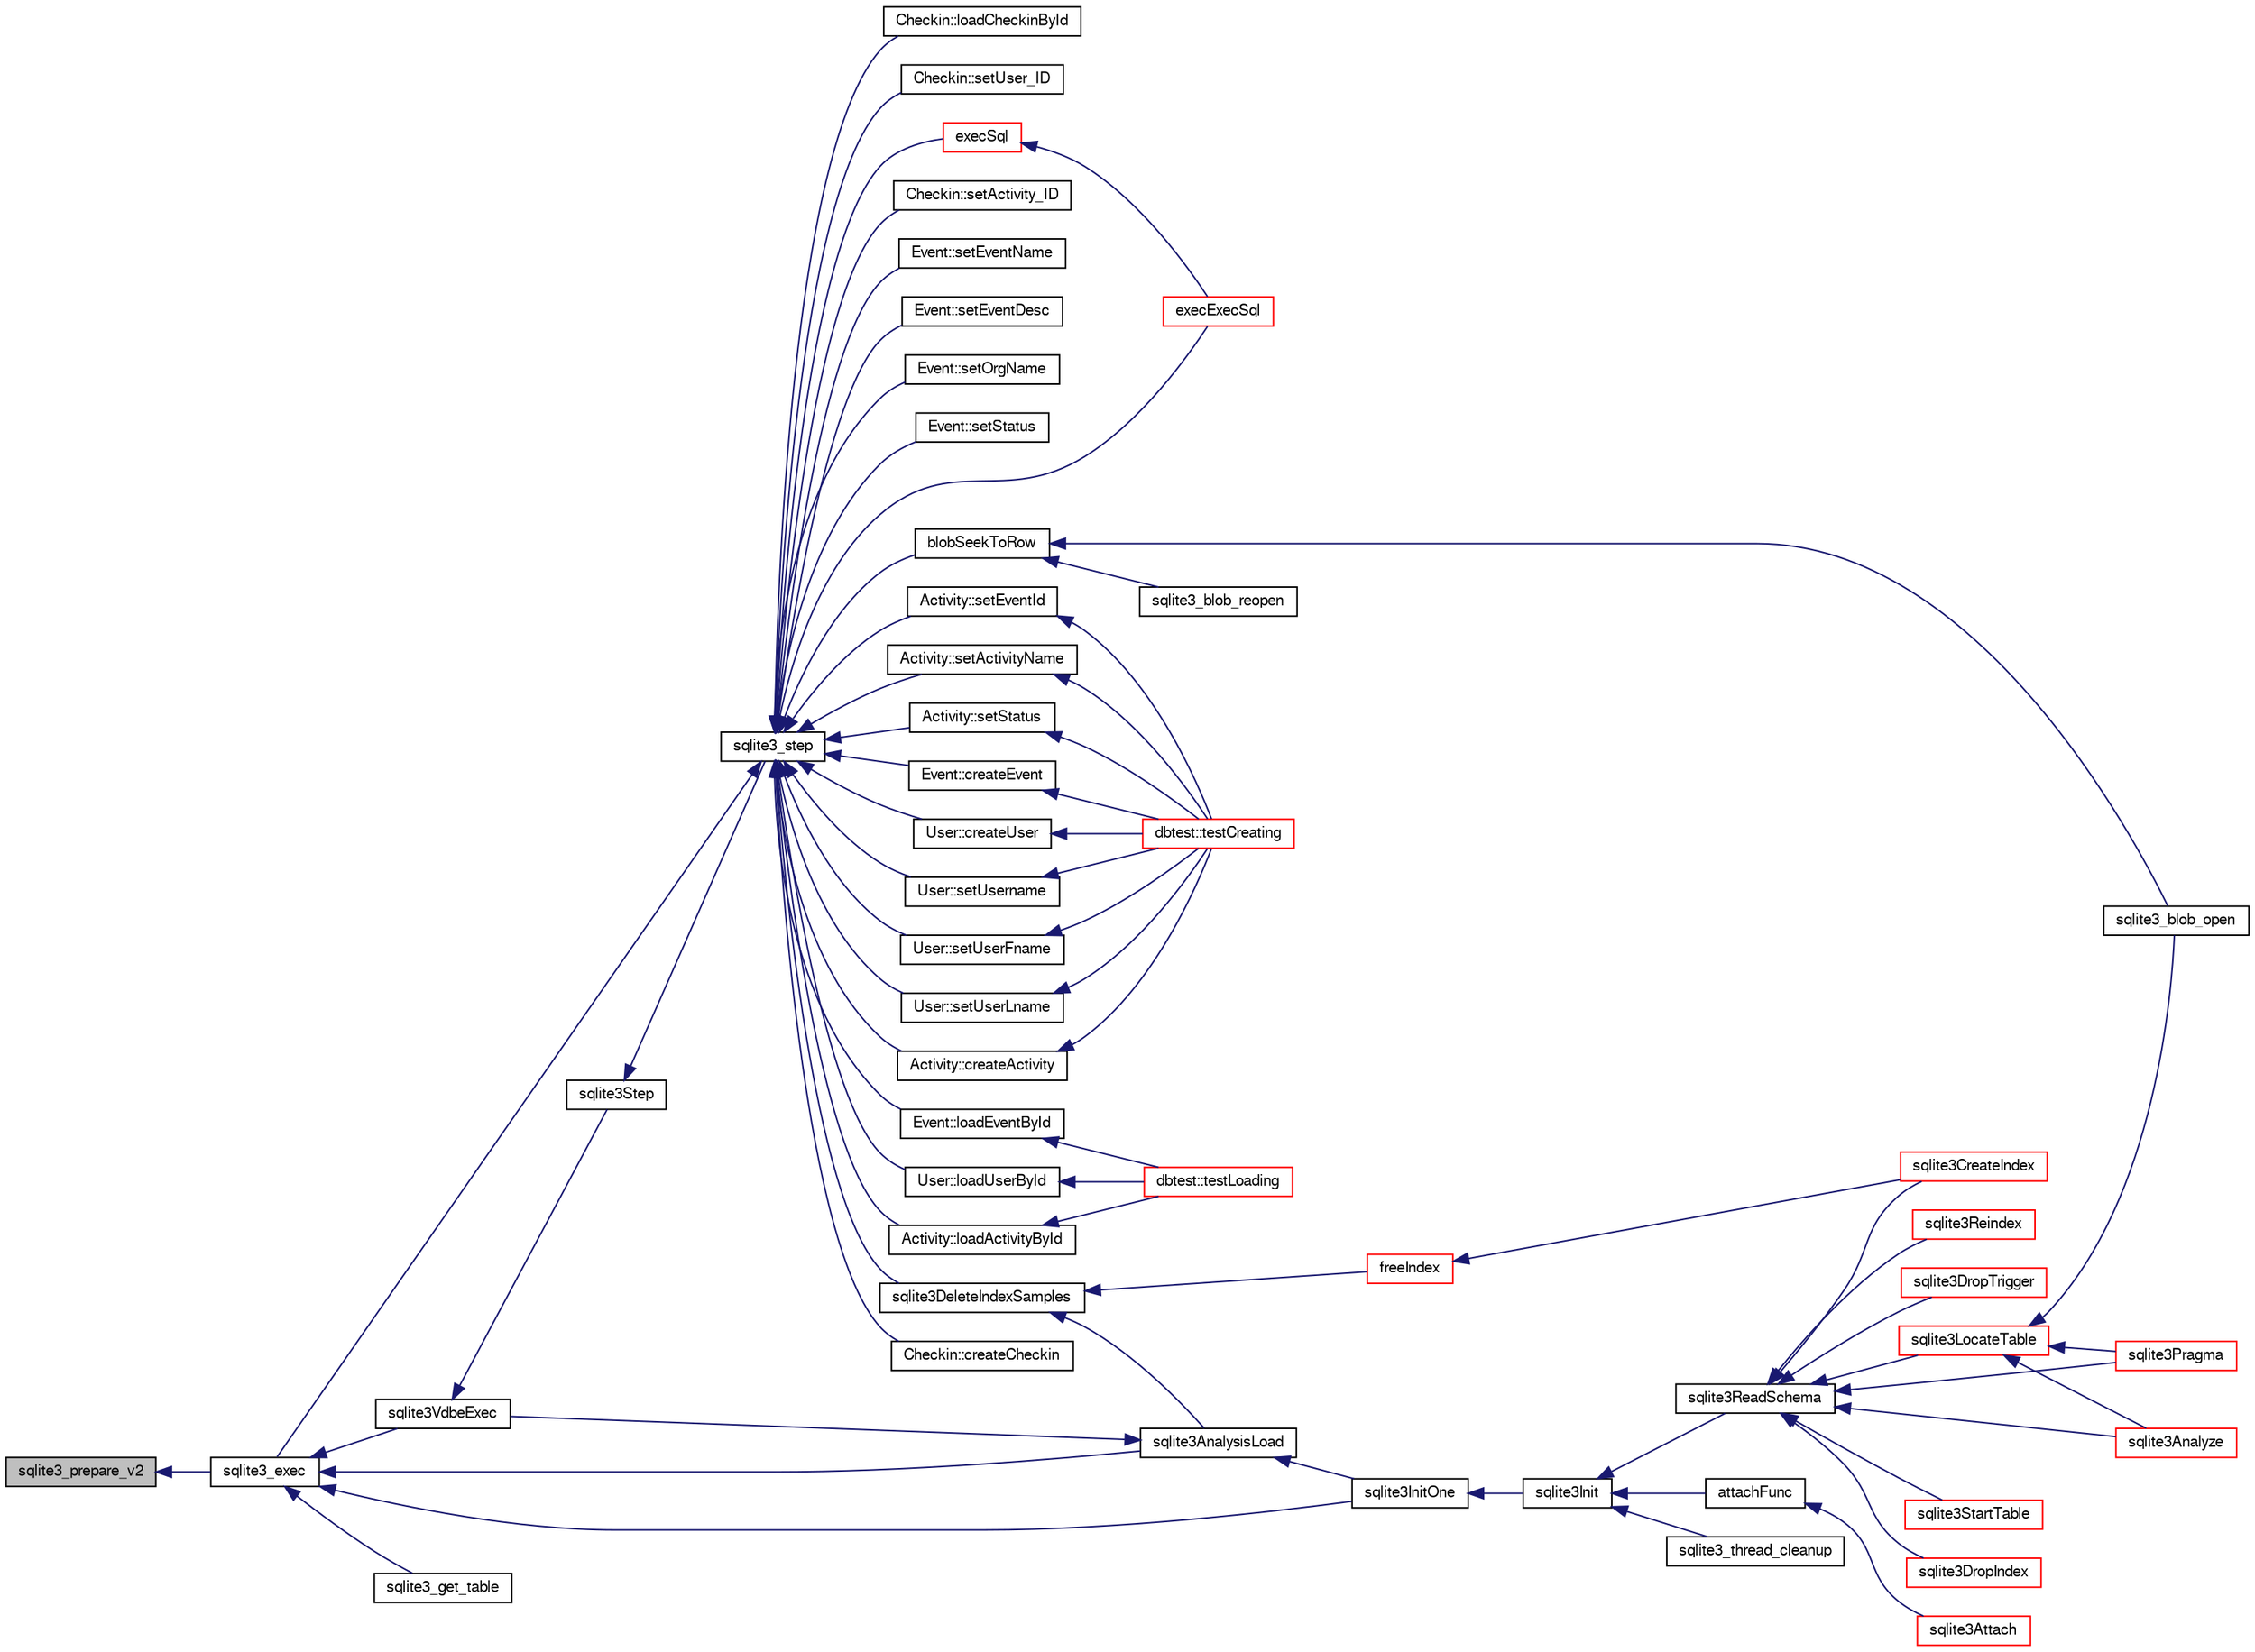 digraph "sqlite3_prepare_v2"
{
  edge [fontname="FreeSans",fontsize="10",labelfontname="FreeSans",labelfontsize="10"];
  node [fontname="FreeSans",fontsize="10",shape=record];
  rankdir="LR";
  Node360846 [label="sqlite3_prepare_v2",height=0.2,width=0.4,color="black", fillcolor="grey75", style="filled", fontcolor="black"];
  Node360846 -> Node360847 [dir="back",color="midnightblue",fontsize="10",style="solid",fontname="FreeSans"];
  Node360847 [label="sqlite3_exec",height=0.2,width=0.4,color="black", fillcolor="white", style="filled",URL="$sqlite3_8h.html#a97487ec8150e0bcc8fa392ab8f0e24db"];
  Node360847 -> Node360848 [dir="back",color="midnightblue",fontsize="10",style="solid",fontname="FreeSans"];
  Node360848 [label="sqlite3VdbeExec",height=0.2,width=0.4,color="black", fillcolor="white", style="filled",URL="$sqlite3_8c.html#a8ce40a614bdc56719c4d642b1e4dfb21"];
  Node360848 -> Node360849 [dir="back",color="midnightblue",fontsize="10",style="solid",fontname="FreeSans"];
  Node360849 [label="sqlite3Step",height=0.2,width=0.4,color="black", fillcolor="white", style="filled",URL="$sqlite3_8c.html#a3f2872e873e2758a4beedad1d5113554"];
  Node360849 -> Node360850 [dir="back",color="midnightblue",fontsize="10",style="solid",fontname="FreeSans"];
  Node360850 [label="sqlite3_step",height=0.2,width=0.4,color="black", fillcolor="white", style="filled",URL="$sqlite3_8h.html#ac1e491ce36b7471eb28387f7d3c74334"];
  Node360850 -> Node360851 [dir="back",color="midnightblue",fontsize="10",style="solid",fontname="FreeSans"];
  Node360851 [label="Activity::createActivity",height=0.2,width=0.4,color="black", fillcolor="white", style="filled",URL="$classActivity.html#a813cc5e52c14ab49b39014c134e3425b"];
  Node360851 -> Node360852 [dir="back",color="midnightblue",fontsize="10",style="solid",fontname="FreeSans"];
  Node360852 [label="dbtest::testCreating",height=0.2,width=0.4,color="red", fillcolor="white", style="filled",URL="$classdbtest.html#a8193e88a7df657069c8a6bd09c8243b7"];
  Node360850 -> Node360854 [dir="back",color="midnightblue",fontsize="10",style="solid",fontname="FreeSans"];
  Node360854 [label="Activity::loadActivityById",height=0.2,width=0.4,color="black", fillcolor="white", style="filled",URL="$classActivity.html#abe4ffb4f08a47212ebf9013259d9e7fd"];
  Node360854 -> Node360855 [dir="back",color="midnightblue",fontsize="10",style="solid",fontname="FreeSans"];
  Node360855 [label="dbtest::testLoading",height=0.2,width=0.4,color="red", fillcolor="white", style="filled",URL="$classdbtest.html#a6f98d82a2c8e2b9040848763504ddae1"];
  Node360850 -> Node360856 [dir="back",color="midnightblue",fontsize="10",style="solid",fontname="FreeSans"];
  Node360856 [label="Activity::setEventId",height=0.2,width=0.4,color="black", fillcolor="white", style="filled",URL="$classActivity.html#adb1d0fd0d08f473e068f0a4086bfa9ca"];
  Node360856 -> Node360852 [dir="back",color="midnightblue",fontsize="10",style="solid",fontname="FreeSans"];
  Node360850 -> Node360857 [dir="back",color="midnightblue",fontsize="10",style="solid",fontname="FreeSans"];
  Node360857 [label="Activity::setActivityName",height=0.2,width=0.4,color="black", fillcolor="white", style="filled",URL="$classActivity.html#a62dc3737b33915a36086f9dd26d16a81"];
  Node360857 -> Node360852 [dir="back",color="midnightblue",fontsize="10",style="solid",fontname="FreeSans"];
  Node360850 -> Node360858 [dir="back",color="midnightblue",fontsize="10",style="solid",fontname="FreeSans"];
  Node360858 [label="Activity::setStatus",height=0.2,width=0.4,color="black", fillcolor="white", style="filled",URL="$classActivity.html#af618135a7738f4d2a7ee147a8ef912ea"];
  Node360858 -> Node360852 [dir="back",color="midnightblue",fontsize="10",style="solid",fontname="FreeSans"];
  Node360850 -> Node360859 [dir="back",color="midnightblue",fontsize="10",style="solid",fontname="FreeSans"];
  Node360859 [label="Checkin::createCheckin",height=0.2,width=0.4,color="black", fillcolor="white", style="filled",URL="$classCheckin.html#a4e40acdf7fff0e607f6de4f24f3a163c"];
  Node360850 -> Node360860 [dir="back",color="midnightblue",fontsize="10",style="solid",fontname="FreeSans"];
  Node360860 [label="Checkin::loadCheckinById",height=0.2,width=0.4,color="black", fillcolor="white", style="filled",URL="$classCheckin.html#a3461f70ea6c68475225f2a07f78a21e0"];
  Node360850 -> Node360861 [dir="back",color="midnightblue",fontsize="10",style="solid",fontname="FreeSans"];
  Node360861 [label="Checkin::setUser_ID",height=0.2,width=0.4,color="black", fillcolor="white", style="filled",URL="$classCheckin.html#a76ab640f4f912876dbebf183db5359c6"];
  Node360850 -> Node360862 [dir="back",color="midnightblue",fontsize="10",style="solid",fontname="FreeSans"];
  Node360862 [label="Checkin::setActivity_ID",height=0.2,width=0.4,color="black", fillcolor="white", style="filled",URL="$classCheckin.html#ab2ff3ec2604ec73a42af25874a00b232"];
  Node360850 -> Node360863 [dir="back",color="midnightblue",fontsize="10",style="solid",fontname="FreeSans"];
  Node360863 [label="Event::createEvent",height=0.2,width=0.4,color="black", fillcolor="white", style="filled",URL="$classEvent.html#a77adb9f4a46ffb32c2d931f0691f5903"];
  Node360863 -> Node360852 [dir="back",color="midnightblue",fontsize="10",style="solid",fontname="FreeSans"];
  Node360850 -> Node360864 [dir="back",color="midnightblue",fontsize="10",style="solid",fontname="FreeSans"];
  Node360864 [label="Event::loadEventById",height=0.2,width=0.4,color="black", fillcolor="white", style="filled",URL="$classEvent.html#afa66cea33f722dbeecb69cc98fdea055"];
  Node360864 -> Node360855 [dir="back",color="midnightblue",fontsize="10",style="solid",fontname="FreeSans"];
  Node360850 -> Node360865 [dir="back",color="midnightblue",fontsize="10",style="solid",fontname="FreeSans"];
  Node360865 [label="Event::setEventName",height=0.2,width=0.4,color="black", fillcolor="white", style="filled",URL="$classEvent.html#a10596b6ca077df05184e30d62b08729d"];
  Node360850 -> Node360866 [dir="back",color="midnightblue",fontsize="10",style="solid",fontname="FreeSans"];
  Node360866 [label="Event::setEventDesc",height=0.2,width=0.4,color="black", fillcolor="white", style="filled",URL="$classEvent.html#ae36b8377dcae792f1c5c4726024c981b"];
  Node360850 -> Node360867 [dir="back",color="midnightblue",fontsize="10",style="solid",fontname="FreeSans"];
  Node360867 [label="Event::setOrgName",height=0.2,width=0.4,color="black", fillcolor="white", style="filled",URL="$classEvent.html#a19aac0f776bd764563a54977656cf680"];
  Node360850 -> Node360868 [dir="back",color="midnightblue",fontsize="10",style="solid",fontname="FreeSans"];
  Node360868 [label="Event::setStatus",height=0.2,width=0.4,color="black", fillcolor="white", style="filled",URL="$classEvent.html#ab0a6b9285af0f4172eb841e2b80f8972"];
  Node360850 -> Node360869 [dir="back",color="midnightblue",fontsize="10",style="solid",fontname="FreeSans"];
  Node360869 [label="blobSeekToRow",height=0.2,width=0.4,color="black", fillcolor="white", style="filled",URL="$sqlite3_8c.html#afff57e13332b98c8a44a7cebe38962ab"];
  Node360869 -> Node360870 [dir="back",color="midnightblue",fontsize="10",style="solid",fontname="FreeSans"];
  Node360870 [label="sqlite3_blob_open",height=0.2,width=0.4,color="black", fillcolor="white", style="filled",URL="$sqlite3_8h.html#adb8ad839a5bdd62a43785132bc7dd518"];
  Node360869 -> Node360871 [dir="back",color="midnightblue",fontsize="10",style="solid",fontname="FreeSans"];
  Node360871 [label="sqlite3_blob_reopen",height=0.2,width=0.4,color="black", fillcolor="white", style="filled",URL="$sqlite3_8h.html#abc77c24fdc0150138490359a94360f7e"];
  Node360850 -> Node360872 [dir="back",color="midnightblue",fontsize="10",style="solid",fontname="FreeSans"];
  Node360872 [label="sqlite3DeleteIndexSamples",height=0.2,width=0.4,color="black", fillcolor="white", style="filled",URL="$sqlite3_8c.html#aaeda0302fbf61397ec009f65bed047ef"];
  Node360872 -> Node360873 [dir="back",color="midnightblue",fontsize="10",style="solid",fontname="FreeSans"];
  Node360873 [label="sqlite3AnalysisLoad",height=0.2,width=0.4,color="black", fillcolor="white", style="filled",URL="$sqlite3_8c.html#a48a2301c27e1d3d68708b9b8761b5a01"];
  Node360873 -> Node360848 [dir="back",color="midnightblue",fontsize="10",style="solid",fontname="FreeSans"];
  Node360873 -> Node360874 [dir="back",color="midnightblue",fontsize="10",style="solid",fontname="FreeSans"];
  Node360874 [label="sqlite3InitOne",height=0.2,width=0.4,color="black", fillcolor="white", style="filled",URL="$sqlite3_8c.html#ac4318b25df65269906b0379251fe9b85"];
  Node360874 -> Node360875 [dir="back",color="midnightblue",fontsize="10",style="solid",fontname="FreeSans"];
  Node360875 [label="sqlite3Init",height=0.2,width=0.4,color="black", fillcolor="white", style="filled",URL="$sqlite3_8c.html#aed74e3dc765631a833f522f425ff5a48"];
  Node360875 -> Node360876 [dir="back",color="midnightblue",fontsize="10",style="solid",fontname="FreeSans"];
  Node360876 [label="attachFunc",height=0.2,width=0.4,color="black", fillcolor="white", style="filled",URL="$sqlite3_8c.html#a69cb751a7da501b9a0aa37e0d7c3eaf7"];
  Node360876 -> Node360877 [dir="back",color="midnightblue",fontsize="10",style="solid",fontname="FreeSans"];
  Node360877 [label="sqlite3Attach",height=0.2,width=0.4,color="red", fillcolor="white", style="filled",URL="$sqlite3_8c.html#ae0907fe0b43cc1b4c7e6a16213e8546f"];
  Node360875 -> Node360880 [dir="back",color="midnightblue",fontsize="10",style="solid",fontname="FreeSans"];
  Node360880 [label="sqlite3ReadSchema",height=0.2,width=0.4,color="black", fillcolor="white", style="filled",URL="$sqlite3_8c.html#ac41a97f30334f7d35b2b5713097eca90"];
  Node360880 -> Node360881 [dir="back",color="midnightblue",fontsize="10",style="solid",fontname="FreeSans"];
  Node360881 [label="sqlite3Analyze",height=0.2,width=0.4,color="red", fillcolor="white", style="filled",URL="$sqlite3_8c.html#ac696deb1ccaae3fa855cfbd0bfd4d048"];
  Node360880 -> Node360882 [dir="back",color="midnightblue",fontsize="10",style="solid",fontname="FreeSans"];
  Node360882 [label="sqlite3LocateTable",height=0.2,width=0.4,color="red", fillcolor="white", style="filled",URL="$sqlite3_8c.html#adfeea5b18971250d4ff7f5a44e134d75"];
  Node360882 -> Node360870 [dir="back",color="midnightblue",fontsize="10",style="solid",fontname="FreeSans"];
  Node360882 -> Node360881 [dir="back",color="midnightblue",fontsize="10",style="solid",fontname="FreeSans"];
  Node360882 -> Node360926 [dir="back",color="midnightblue",fontsize="10",style="solid",fontname="FreeSans"];
  Node360926 [label="sqlite3Pragma",height=0.2,width=0.4,color="red", fillcolor="white", style="filled",URL="$sqlite3_8c.html#a111391370f58f8e6a6eca51fd34d62ed"];
  Node360880 -> Node360970 [dir="back",color="midnightblue",fontsize="10",style="solid",fontname="FreeSans"];
  Node360970 [label="sqlite3StartTable",height=0.2,width=0.4,color="red", fillcolor="white", style="filled",URL="$sqlite3_8c.html#af49b4395f39d9078a0dda2484c183012"];
  Node360880 -> Node360887 [dir="back",color="midnightblue",fontsize="10",style="solid",fontname="FreeSans"];
  Node360887 [label="sqlite3CreateIndex",height=0.2,width=0.4,color="red", fillcolor="white", style="filled",URL="$sqlite3_8c.html#a8dbe5e590ab6c58a8c45f34f7c81e825"];
  Node360880 -> Node360972 [dir="back",color="midnightblue",fontsize="10",style="solid",fontname="FreeSans"];
  Node360972 [label="sqlite3DropIndex",height=0.2,width=0.4,color="red", fillcolor="white", style="filled",URL="$sqlite3_8c.html#a3ffd2536f34a0cf6d427710b06b71e83"];
  Node360880 -> Node360940 [dir="back",color="midnightblue",fontsize="10",style="solid",fontname="FreeSans"];
  Node360940 [label="sqlite3Reindex",height=0.2,width=0.4,color="red", fillcolor="white", style="filled",URL="$sqlite3_8c.html#abd189e31189391e1ef114b413ff4abbf"];
  Node360880 -> Node360926 [dir="back",color="midnightblue",fontsize="10",style="solid",fontname="FreeSans"];
  Node360880 -> Node360973 [dir="back",color="midnightblue",fontsize="10",style="solid",fontname="FreeSans"];
  Node360973 [label="sqlite3DropTrigger",height=0.2,width=0.4,color="red", fillcolor="white", style="filled",URL="$sqlite3_8c.html#affdf1dd65e331b06feaef6ff8636305f"];
  Node360875 -> Node360974 [dir="back",color="midnightblue",fontsize="10",style="solid",fontname="FreeSans"];
  Node360974 [label="sqlite3_thread_cleanup",height=0.2,width=0.4,color="black", fillcolor="white", style="filled",URL="$sqlite3_8h.html#a34980c829db84f02e1a1599063469f06"];
  Node360872 -> Node360975 [dir="back",color="midnightblue",fontsize="10",style="solid",fontname="FreeSans"];
  Node360975 [label="freeIndex",height=0.2,width=0.4,color="red", fillcolor="white", style="filled",URL="$sqlite3_8c.html#a00907c99c18d5bcb9d0b38c077146c31"];
  Node360975 -> Node360887 [dir="back",color="midnightblue",fontsize="10",style="solid",fontname="FreeSans"];
  Node360850 -> Node360847 [dir="back",color="midnightblue",fontsize="10",style="solid",fontname="FreeSans"];
  Node360850 -> Node361032 [dir="back",color="midnightblue",fontsize="10",style="solid",fontname="FreeSans"];
  Node361032 [label="execSql",height=0.2,width=0.4,color="red", fillcolor="white", style="filled",URL="$sqlite3_8c.html#a7d16651b98a110662f4c265eff0246cb"];
  Node361032 -> Node361033 [dir="back",color="midnightblue",fontsize="10",style="solid",fontname="FreeSans"];
  Node361033 [label="execExecSql",height=0.2,width=0.4,color="red", fillcolor="white", style="filled",URL="$sqlite3_8c.html#ac1be09a6c047f21133d16378d301e0d4"];
  Node360850 -> Node361033 [dir="back",color="midnightblue",fontsize="10",style="solid",fontname="FreeSans"];
  Node360850 -> Node361035 [dir="back",color="midnightblue",fontsize="10",style="solid",fontname="FreeSans"];
  Node361035 [label="User::createUser",height=0.2,width=0.4,color="black", fillcolor="white", style="filled",URL="$classUser.html#a22ed673939e8cc0a136130b809bba513"];
  Node361035 -> Node360852 [dir="back",color="midnightblue",fontsize="10",style="solid",fontname="FreeSans"];
  Node360850 -> Node361036 [dir="back",color="midnightblue",fontsize="10",style="solid",fontname="FreeSans"];
  Node361036 [label="User::loadUserById",height=0.2,width=0.4,color="black", fillcolor="white", style="filled",URL="$classUser.html#a863377665b7fb83c5547dcf9727f5092"];
  Node361036 -> Node360855 [dir="back",color="midnightblue",fontsize="10",style="solid",fontname="FreeSans"];
  Node360850 -> Node361037 [dir="back",color="midnightblue",fontsize="10",style="solid",fontname="FreeSans"];
  Node361037 [label="User::setUsername",height=0.2,width=0.4,color="black", fillcolor="white", style="filled",URL="$classUser.html#aa0497022a136cb78de785b0a39ae60b1"];
  Node361037 -> Node360852 [dir="back",color="midnightblue",fontsize="10",style="solid",fontname="FreeSans"];
  Node360850 -> Node361038 [dir="back",color="midnightblue",fontsize="10",style="solid",fontname="FreeSans"];
  Node361038 [label="User::setUserFname",height=0.2,width=0.4,color="black", fillcolor="white", style="filled",URL="$classUser.html#a72657eb55cd0ca437b4841a43f19912f"];
  Node361038 -> Node360852 [dir="back",color="midnightblue",fontsize="10",style="solid",fontname="FreeSans"];
  Node360850 -> Node361039 [dir="back",color="midnightblue",fontsize="10",style="solid",fontname="FreeSans"];
  Node361039 [label="User::setUserLname",height=0.2,width=0.4,color="black", fillcolor="white", style="filled",URL="$classUser.html#aa25973387e5afe1aa6f60dd6545e33b5"];
  Node361039 -> Node360852 [dir="back",color="midnightblue",fontsize="10",style="solid",fontname="FreeSans"];
  Node360847 -> Node360873 [dir="back",color="midnightblue",fontsize="10",style="solid",fontname="FreeSans"];
  Node360847 -> Node360874 [dir="back",color="midnightblue",fontsize="10",style="solid",fontname="FreeSans"];
  Node360847 -> Node361107 [dir="back",color="midnightblue",fontsize="10",style="solid",fontname="FreeSans"];
  Node361107 [label="sqlite3_get_table",height=0.2,width=0.4,color="black", fillcolor="white", style="filled",URL="$sqlite3_8h.html#a5effeac4e12df57beaa35c5be1f61579"];
}
